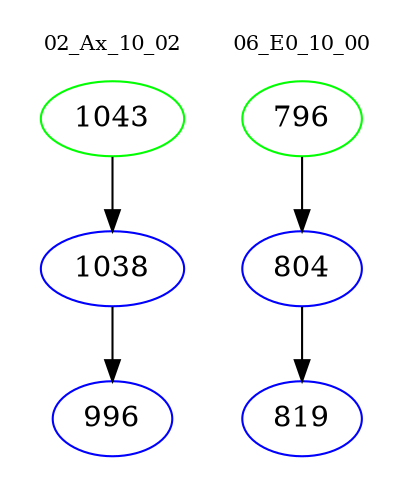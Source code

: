 digraph{
subgraph cluster_0 {
color = white
label = "02_Ax_10_02";
fontsize=10;
T0_1043 [label="1043", color="green"]
T0_1043 -> T0_1038 [color="black"]
T0_1038 [label="1038", color="blue"]
T0_1038 -> T0_996 [color="black"]
T0_996 [label="996", color="blue"]
}
subgraph cluster_1 {
color = white
label = "06_E0_10_00";
fontsize=10;
T1_796 [label="796", color="green"]
T1_796 -> T1_804 [color="black"]
T1_804 [label="804", color="blue"]
T1_804 -> T1_819 [color="black"]
T1_819 [label="819", color="blue"]
}
}
